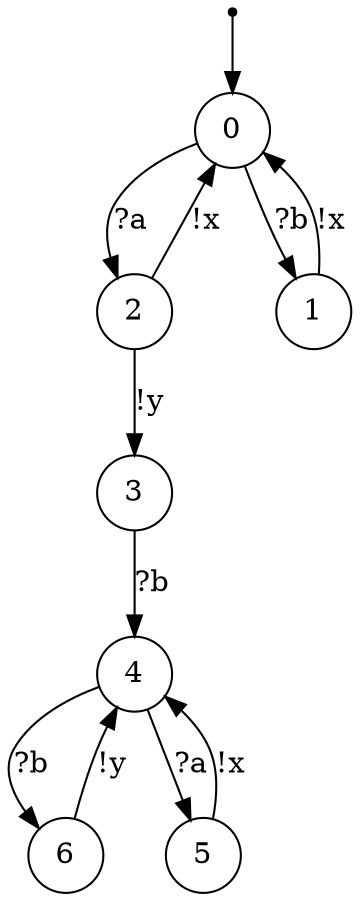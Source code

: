digraph {
 node [shape=point] ENTRY
 node [shape=circle]
 ENTRY -> 0
0 -> 2 [label="?a"]
2 -> 3 [label="!y"]
3 -> 4 [label="?b"]
4 -> 6 [label="?b"]
6 -> 4 [label="!y"]
4 -> 5 [label="?a"]
5 -> 4 [label="!x"]
2 -> 0 [label="!x"]
0 -> 1 [label="?b"]
1 -> 0 [label="!x"]
}
